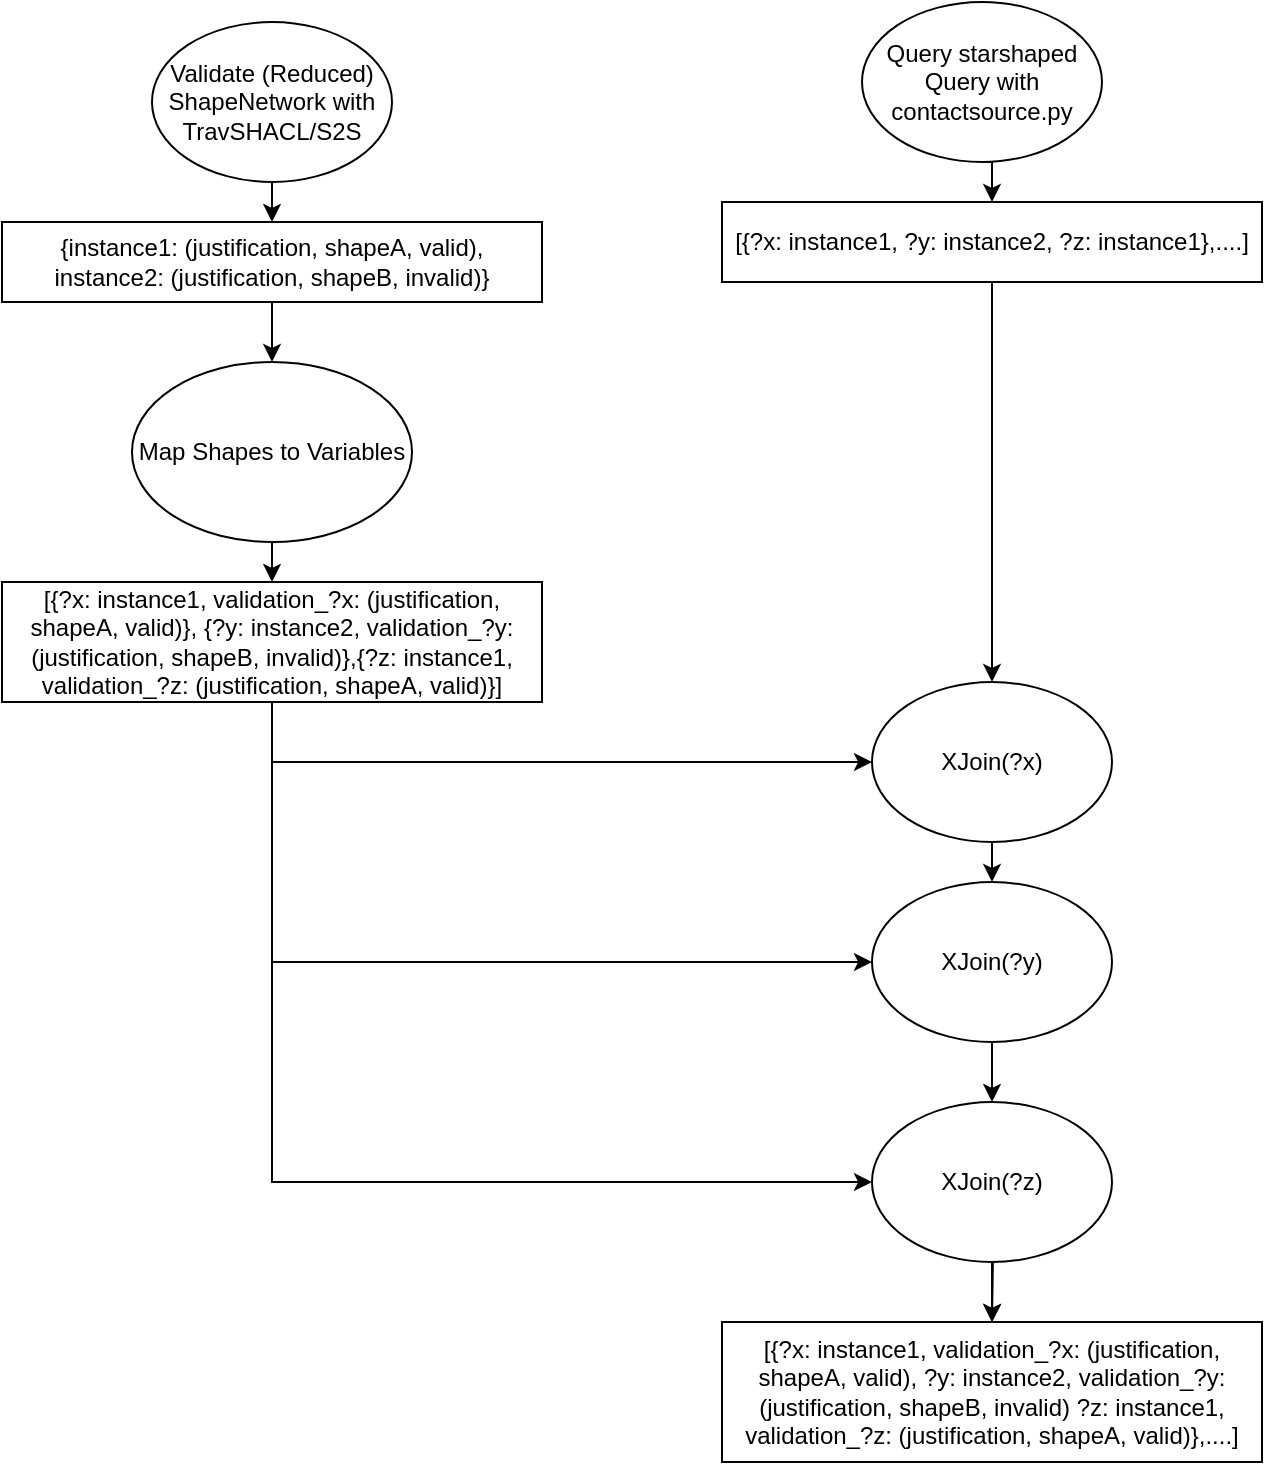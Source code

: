 <mxfile version="15.0.3" type="device"><diagram id="voDBSAZxwwnHrd1yQaCS" name="Page-1"><mxGraphModel dx="1611" dy="910" grid="1" gridSize="10" guides="1" tooltips="1" connect="1" arrows="1" fold="1" page="1" pageScale="1" pageWidth="1169" pageHeight="1654" math="0" shadow="0"><root><mxCell id="0"/><mxCell id="1" parent="0"/><mxCell id="Vjv3glvGM2IEGhdHm_kr-28" style="edgeStyle=orthogonalEdgeStyle;rounded=0;orthogonalLoop=1;jettySize=auto;html=1;exitX=0.5;exitY=1;exitDx=0;exitDy=0;entryX=0.5;entryY=0;entryDx=0;entryDy=0;" parent="1" source="Vjv3glvGM2IEGhdHm_kr-2" target="OyOfQVPs4x8BJOm31gqV-1" edge="1"><mxGeometry relative="1" as="geometry"><mxPoint x="515" y="580" as="targetPoint"/></mxGeometry></mxCell><mxCell id="Vjv3glvGM2IEGhdHm_kr-2" value="[{?x: instance1, ?y: instance2, ?z: instance1},....]" style="rounded=0;whiteSpace=wrap;html=1;" parent="1" vertex="1"><mxGeometry x="380" y="360" width="270" height="40" as="geometry"/></mxCell><mxCell id="Vjv3glvGM2IEGhdHm_kr-23" style="edgeStyle=orthogonalEdgeStyle;rounded=0;orthogonalLoop=1;jettySize=auto;html=1;exitX=0.5;exitY=1;exitDx=0;exitDy=0;entryX=0.5;entryY=0;entryDx=0;entryDy=0;" parent="1" source="Vjv3glvGM2IEGhdHm_kr-6" target="Vjv3glvGM2IEGhdHm_kr-20" edge="1"><mxGeometry relative="1" as="geometry"/></mxCell><mxCell id="Vjv3glvGM2IEGhdHm_kr-6" value="Validate (Reduced) ShapeNetwork with TravSHACL/S2S " style="ellipse;whiteSpace=wrap;html=1;" parent="1" vertex="1"><mxGeometry x="95" y="270" width="120" height="80" as="geometry"/></mxCell><mxCell id="OyOfQVPs4x8BJOm31gqV-5" style="edgeStyle=orthogonalEdgeStyle;rounded=0;orthogonalLoop=1;jettySize=auto;html=1;exitX=0.5;exitY=1;exitDx=0;exitDy=0;entryX=0;entryY=0.5;entryDx=0;entryDy=0;" edge="1" parent="1" source="Vjv3glvGM2IEGhdHm_kr-18" target="OyOfQVPs4x8BJOm31gqV-3"><mxGeometry relative="1" as="geometry"/></mxCell><mxCell id="OyOfQVPs4x8BJOm31gqV-6" style="edgeStyle=orthogonalEdgeStyle;rounded=0;orthogonalLoop=1;jettySize=auto;html=1;exitX=0.5;exitY=1;exitDx=0;exitDy=0;" edge="1" parent="1" source="Vjv3glvGM2IEGhdHm_kr-18" target="OyOfQVPs4x8BJOm31gqV-1"><mxGeometry relative="1" as="geometry"/></mxCell><mxCell id="OyOfQVPs4x8BJOm31gqV-15" style="edgeStyle=orthogonalEdgeStyle;rounded=0;orthogonalLoop=1;jettySize=auto;html=1;exitX=0.5;exitY=1;exitDx=0;exitDy=0;entryX=0;entryY=0.5;entryDx=0;entryDy=0;" edge="1" parent="1" source="Vjv3glvGM2IEGhdHm_kr-18" target="OyOfQVPs4x8BJOm31gqV-12"><mxGeometry relative="1" as="geometry"/></mxCell><mxCell id="Vjv3glvGM2IEGhdHm_kr-18" value="[{?x: instance1, validation_?x: (justification, shapeA, valid)}, {?y: instance2, validation_?y: (justification, shapeB, invalid)},{?z: instance1, validation_?z: (justification, shapeA, valid)}]" style="rounded=0;whiteSpace=wrap;html=1;" parent="1" vertex="1"><mxGeometry x="20" y="550" width="270" height="60" as="geometry"/></mxCell><mxCell id="Vjv3glvGM2IEGhdHm_kr-22" style="edgeStyle=orthogonalEdgeStyle;rounded=0;orthogonalLoop=1;jettySize=auto;html=1;exitX=0.5;exitY=1;exitDx=0;exitDy=0;entryX=0.5;entryY=0;entryDx=0;entryDy=0;" parent="1" source="Vjv3glvGM2IEGhdHm_kr-19" target="Vjv3glvGM2IEGhdHm_kr-18" edge="1"><mxGeometry relative="1" as="geometry"/></mxCell><mxCell id="Vjv3glvGM2IEGhdHm_kr-19" value="Map Shapes to Variables" style="ellipse;whiteSpace=wrap;html=1;" parent="1" vertex="1"><mxGeometry x="85" y="440" width="140" height="90" as="geometry"/></mxCell><mxCell id="Vjv3glvGM2IEGhdHm_kr-21" style="edgeStyle=orthogonalEdgeStyle;rounded=0;orthogonalLoop=1;jettySize=auto;html=1;exitX=0.5;exitY=1;exitDx=0;exitDy=0;entryX=0.5;entryY=0;entryDx=0;entryDy=0;" parent="1" source="Vjv3glvGM2IEGhdHm_kr-20" target="Vjv3glvGM2IEGhdHm_kr-19" edge="1"><mxGeometry relative="1" as="geometry"/></mxCell><mxCell id="Vjv3glvGM2IEGhdHm_kr-20" value="{instance1: (justification, shapeA, valid), instance2: (justification, shapeB, invalid)}" style="rounded=0;whiteSpace=wrap;html=1;" parent="1" vertex="1"><mxGeometry x="20" y="370" width="270" height="40" as="geometry"/></mxCell><mxCell id="Vjv3glvGM2IEGhdHm_kr-26" style="edgeStyle=orthogonalEdgeStyle;rounded=0;orthogonalLoop=1;jettySize=auto;html=1;exitX=0.5;exitY=1;exitDx=0;exitDy=0;entryX=0.5;entryY=0;entryDx=0;entryDy=0;" parent="1" source="Vjv3glvGM2IEGhdHm_kr-24" target="Vjv3glvGM2IEGhdHm_kr-2" edge="1"><mxGeometry relative="1" as="geometry"/></mxCell><mxCell id="Vjv3glvGM2IEGhdHm_kr-24" value="Query starshaped Query with contactsource.py" style="ellipse;whiteSpace=wrap;html=1;" parent="1" vertex="1"><mxGeometry x="450" y="260" width="120" height="80" as="geometry"/></mxCell><mxCell id="OyOfQVPs4x8BJOm31gqV-4" style="edgeStyle=orthogonalEdgeStyle;rounded=0;orthogonalLoop=1;jettySize=auto;html=1;exitX=0.5;exitY=1;exitDx=0;exitDy=0;entryX=0.5;entryY=0;entryDx=0;entryDy=0;" edge="1" parent="1" source="OyOfQVPs4x8BJOm31gqV-1" target="OyOfQVPs4x8BJOm31gqV-3"><mxGeometry relative="1" as="geometry"/></mxCell><mxCell id="OyOfQVPs4x8BJOm31gqV-1" value="XJoin(?x)" style="ellipse;whiteSpace=wrap;html=1;" vertex="1" parent="1"><mxGeometry x="455" y="600" width="120" height="80" as="geometry"/></mxCell><mxCell id="OyOfQVPs4x8BJOm31gqV-14" style="edgeStyle=orthogonalEdgeStyle;rounded=0;orthogonalLoop=1;jettySize=auto;html=1;exitX=0.5;exitY=1;exitDx=0;exitDy=0;entryX=0.5;entryY=0;entryDx=0;entryDy=0;" edge="1" parent="1" source="OyOfQVPs4x8BJOm31gqV-3" target="OyOfQVPs4x8BJOm31gqV-12"><mxGeometry relative="1" as="geometry"/></mxCell><mxCell id="OyOfQVPs4x8BJOm31gqV-3" value="XJoin(?y)" style="ellipse;whiteSpace=wrap;html=1;" vertex="1" parent="1"><mxGeometry x="455" y="700" width="120" height="80" as="geometry"/></mxCell><mxCell id="OyOfQVPs4x8BJOm31gqV-10" style="edgeStyle=orthogonalEdgeStyle;rounded=0;orthogonalLoop=1;jettySize=auto;html=1;exitX=0.5;exitY=1;exitDx=0;exitDy=0;entryX=0.5;entryY=0;entryDx=0;entryDy=0;" edge="1" parent="1" target="OyOfQVPs4x8BJOm31gqV-11"><mxGeometry relative="1" as="geometry"><mxPoint x="515" y="850" as="sourcePoint"/></mxGeometry></mxCell><mxCell id="OyOfQVPs4x8BJOm31gqV-11" value="[{?x: instance1, validation_?x: (justification, shapeA, valid), ?y: instance2, validation_?y: (justification, shapeB, invalid) ?z: instance1, validation_?z: (justification, shapeA, valid)},....]" style="rounded=0;whiteSpace=wrap;html=1;" vertex="1" parent="1"><mxGeometry x="380" y="920" width="270" height="70" as="geometry"/></mxCell><mxCell id="OyOfQVPs4x8BJOm31gqV-13" value="" style="edgeStyle=orthogonalEdgeStyle;rounded=0;orthogonalLoop=1;jettySize=auto;html=1;exitX=0.5;exitY=1;exitDx=0;exitDy=0;" edge="1" parent="1" source="OyOfQVPs4x8BJOm31gqV-12" target="OyOfQVPs4x8BJOm31gqV-11"><mxGeometry relative="1" as="geometry"/></mxCell><mxCell id="OyOfQVPs4x8BJOm31gqV-12" value="XJoin(?z)" style="ellipse;whiteSpace=wrap;html=1;" vertex="1" parent="1"><mxGeometry x="455" y="810" width="120" height="80" as="geometry"/></mxCell></root></mxGraphModel></diagram></mxfile>